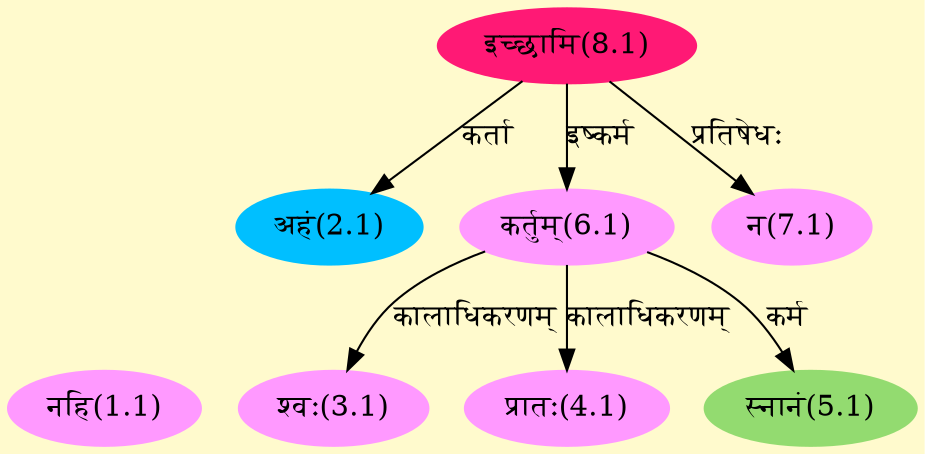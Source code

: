 digraph G{
rankdir=BT;
 compound=true;
 bgcolor="lemonchiffon1";
Node1_1 [style=filled, color="#FF99FF" label = "नहि(1.1)"]
Node [style=filled, color="" label = "()"]
Node2_1 [style=filled, color="#00BFFF" label = "अहं(2.1)"]
Node8_1 [style=filled, color="#FF1975" label = "इच्छामि(8.1)"]
Node3_1 [style=filled, color="#FF99FF" label = "श्वः(3.1)"]
Node6_1 [style=filled, color="#FF99FF" label = "कर्तुम्(6.1)"]
Node4_1 [style=filled, color="#FF99FF" label = "प्रातः(4.1)"]
Node5_1 [style=filled, color="#93DB70" label = "स्नानं(5.1)"]
Node7_1 [style=filled, color="#FF99FF" label = "न(7.1)"]
/* Start of Relations section */

Node2_1 -> Node8_1 [  label="कर्ता"  dir="back" ]
Node3_1 -> Node6_1 [  label="कालाधिकरणम्"  dir="back" ]
Node4_1 -> Node6_1 [  label="कालाधिकरणम्"  dir="back" ]
Node5_1 -> Node6_1 [  label="कर्म"  dir="back" ]
Node6_1 -> Node8_1 [  label="इष्कर्म"  dir="back" ]
Node7_1 -> Node8_1 [  label="प्रतिषेधः"  dir="back" ]
}
